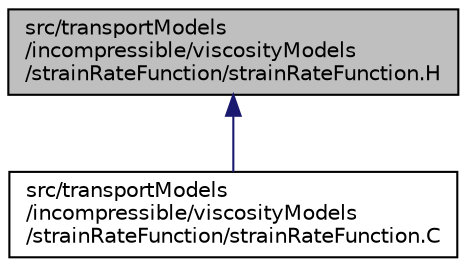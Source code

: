 digraph "src/transportModels/incompressible/viscosityModels/strainRateFunction/strainRateFunction.H"
{
  bgcolor="transparent";
  edge [fontname="Helvetica",fontsize="10",labelfontname="Helvetica",labelfontsize="10"];
  node [fontname="Helvetica",fontsize="10",shape=record];
  Node1 [label="src/transportModels\l/incompressible/viscosityModels\l/strainRateFunction/strainRateFunction.H",height=0.2,width=0.4,color="black", fillcolor="grey75", style="filled" fontcolor="black"];
  Node1 -> Node2 [dir="back",color="midnightblue",fontsize="10",style="solid",fontname="Helvetica"];
  Node2 [label="src/transportModels\l/incompressible/viscosityModels\l/strainRateFunction/strainRateFunction.C",height=0.2,width=0.4,color="black",URL="$strainRateFunction_8C.html"];
}
